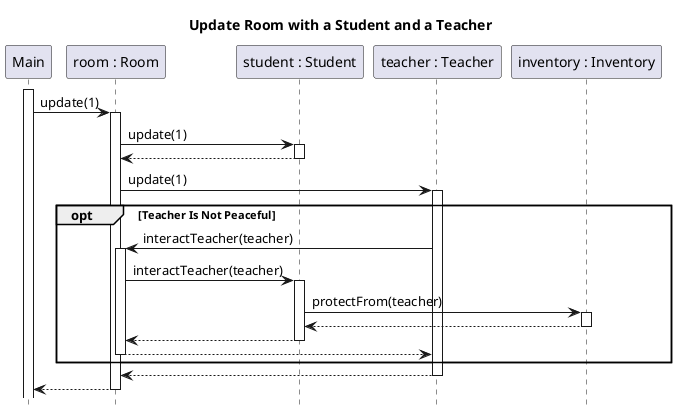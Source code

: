 @startuml room-update-student-teacher
title Update Room with a Student and a Teacher
hide footbox
autoactivate on
skinparam SequenceReferenceBackgroundColor white

participant Main
participant "room : Room" as room
participant "student : Student" as s
participant "teacher : Teacher" as t
participant "inventory : Inventory" as inv

activate Main
Main -> room : update(1)
	room -> s : update(1)
	return
	room -> t : update(1)
	opt Teacher Is Not Peaceful
        t -> room : interactTeacher(teacher)
            room -> s : interactTeacher(teacher)
                s -> inv ++: protectFrom(teacher)
                return
            return
	    return
    end
    return
return


@enduml